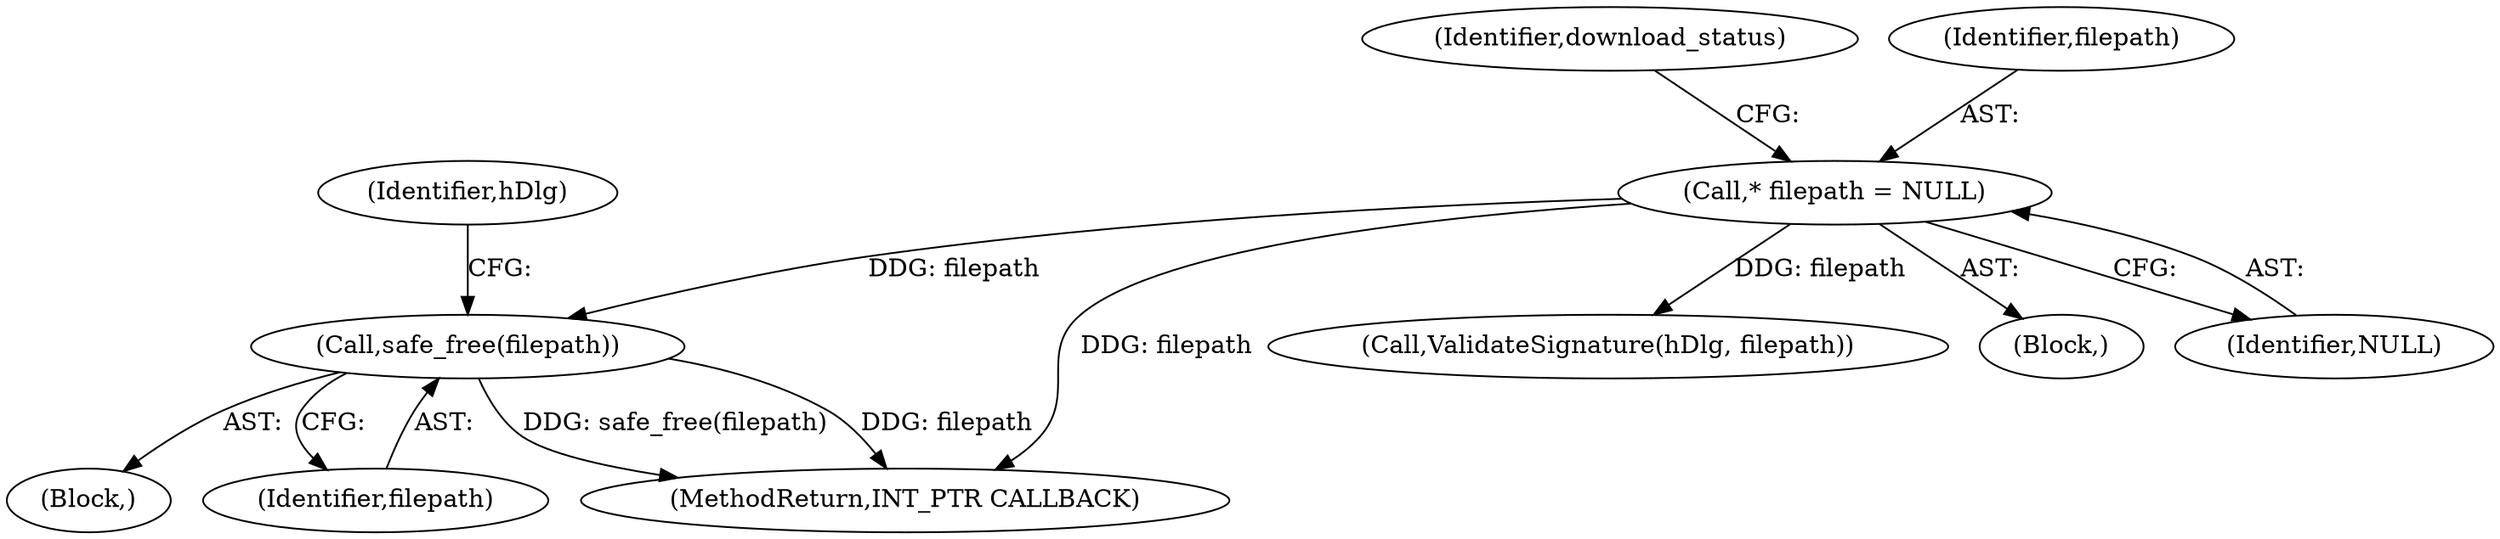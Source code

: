 digraph "0_rufus_c3c39f7f8a11f612c4ebf7affce25ec6928eb1cb_1@API" {
"1000316" [label="(Call,safe_free(filepath))"];
"1000114" [label="(Call,* filepath = NULL)"];
"1000357" [label="(Call,ValidateSignature(hDlg, filepath))"];
"1000114" [label="(Call,* filepath = NULL)"];
"1000313" [label="(Block,)"];
"1000317" [label="(Identifier,filepath)"];
"1000119" [label="(Identifier,download_status)"];
"1000111" [label="(Block,)"];
"1000316" [label="(Call,safe_free(filepath))"];
"1000115" [label="(Identifier,filepath)"];
"1000561" [label="(MethodReturn,INT_PTR CALLBACK)"];
"1000116" [label="(Identifier,NULL)"];
"1000319" [label="(Identifier,hDlg)"];
"1000316" -> "1000313"  [label="AST: "];
"1000316" -> "1000317"  [label="CFG: "];
"1000317" -> "1000316"  [label="AST: "];
"1000319" -> "1000316"  [label="CFG: "];
"1000316" -> "1000561"  [label="DDG: safe_free(filepath)"];
"1000316" -> "1000561"  [label="DDG: filepath"];
"1000114" -> "1000316"  [label="DDG: filepath"];
"1000114" -> "1000111"  [label="AST: "];
"1000114" -> "1000116"  [label="CFG: "];
"1000115" -> "1000114"  [label="AST: "];
"1000116" -> "1000114"  [label="AST: "];
"1000119" -> "1000114"  [label="CFG: "];
"1000114" -> "1000561"  [label="DDG: filepath"];
"1000114" -> "1000357"  [label="DDG: filepath"];
}
